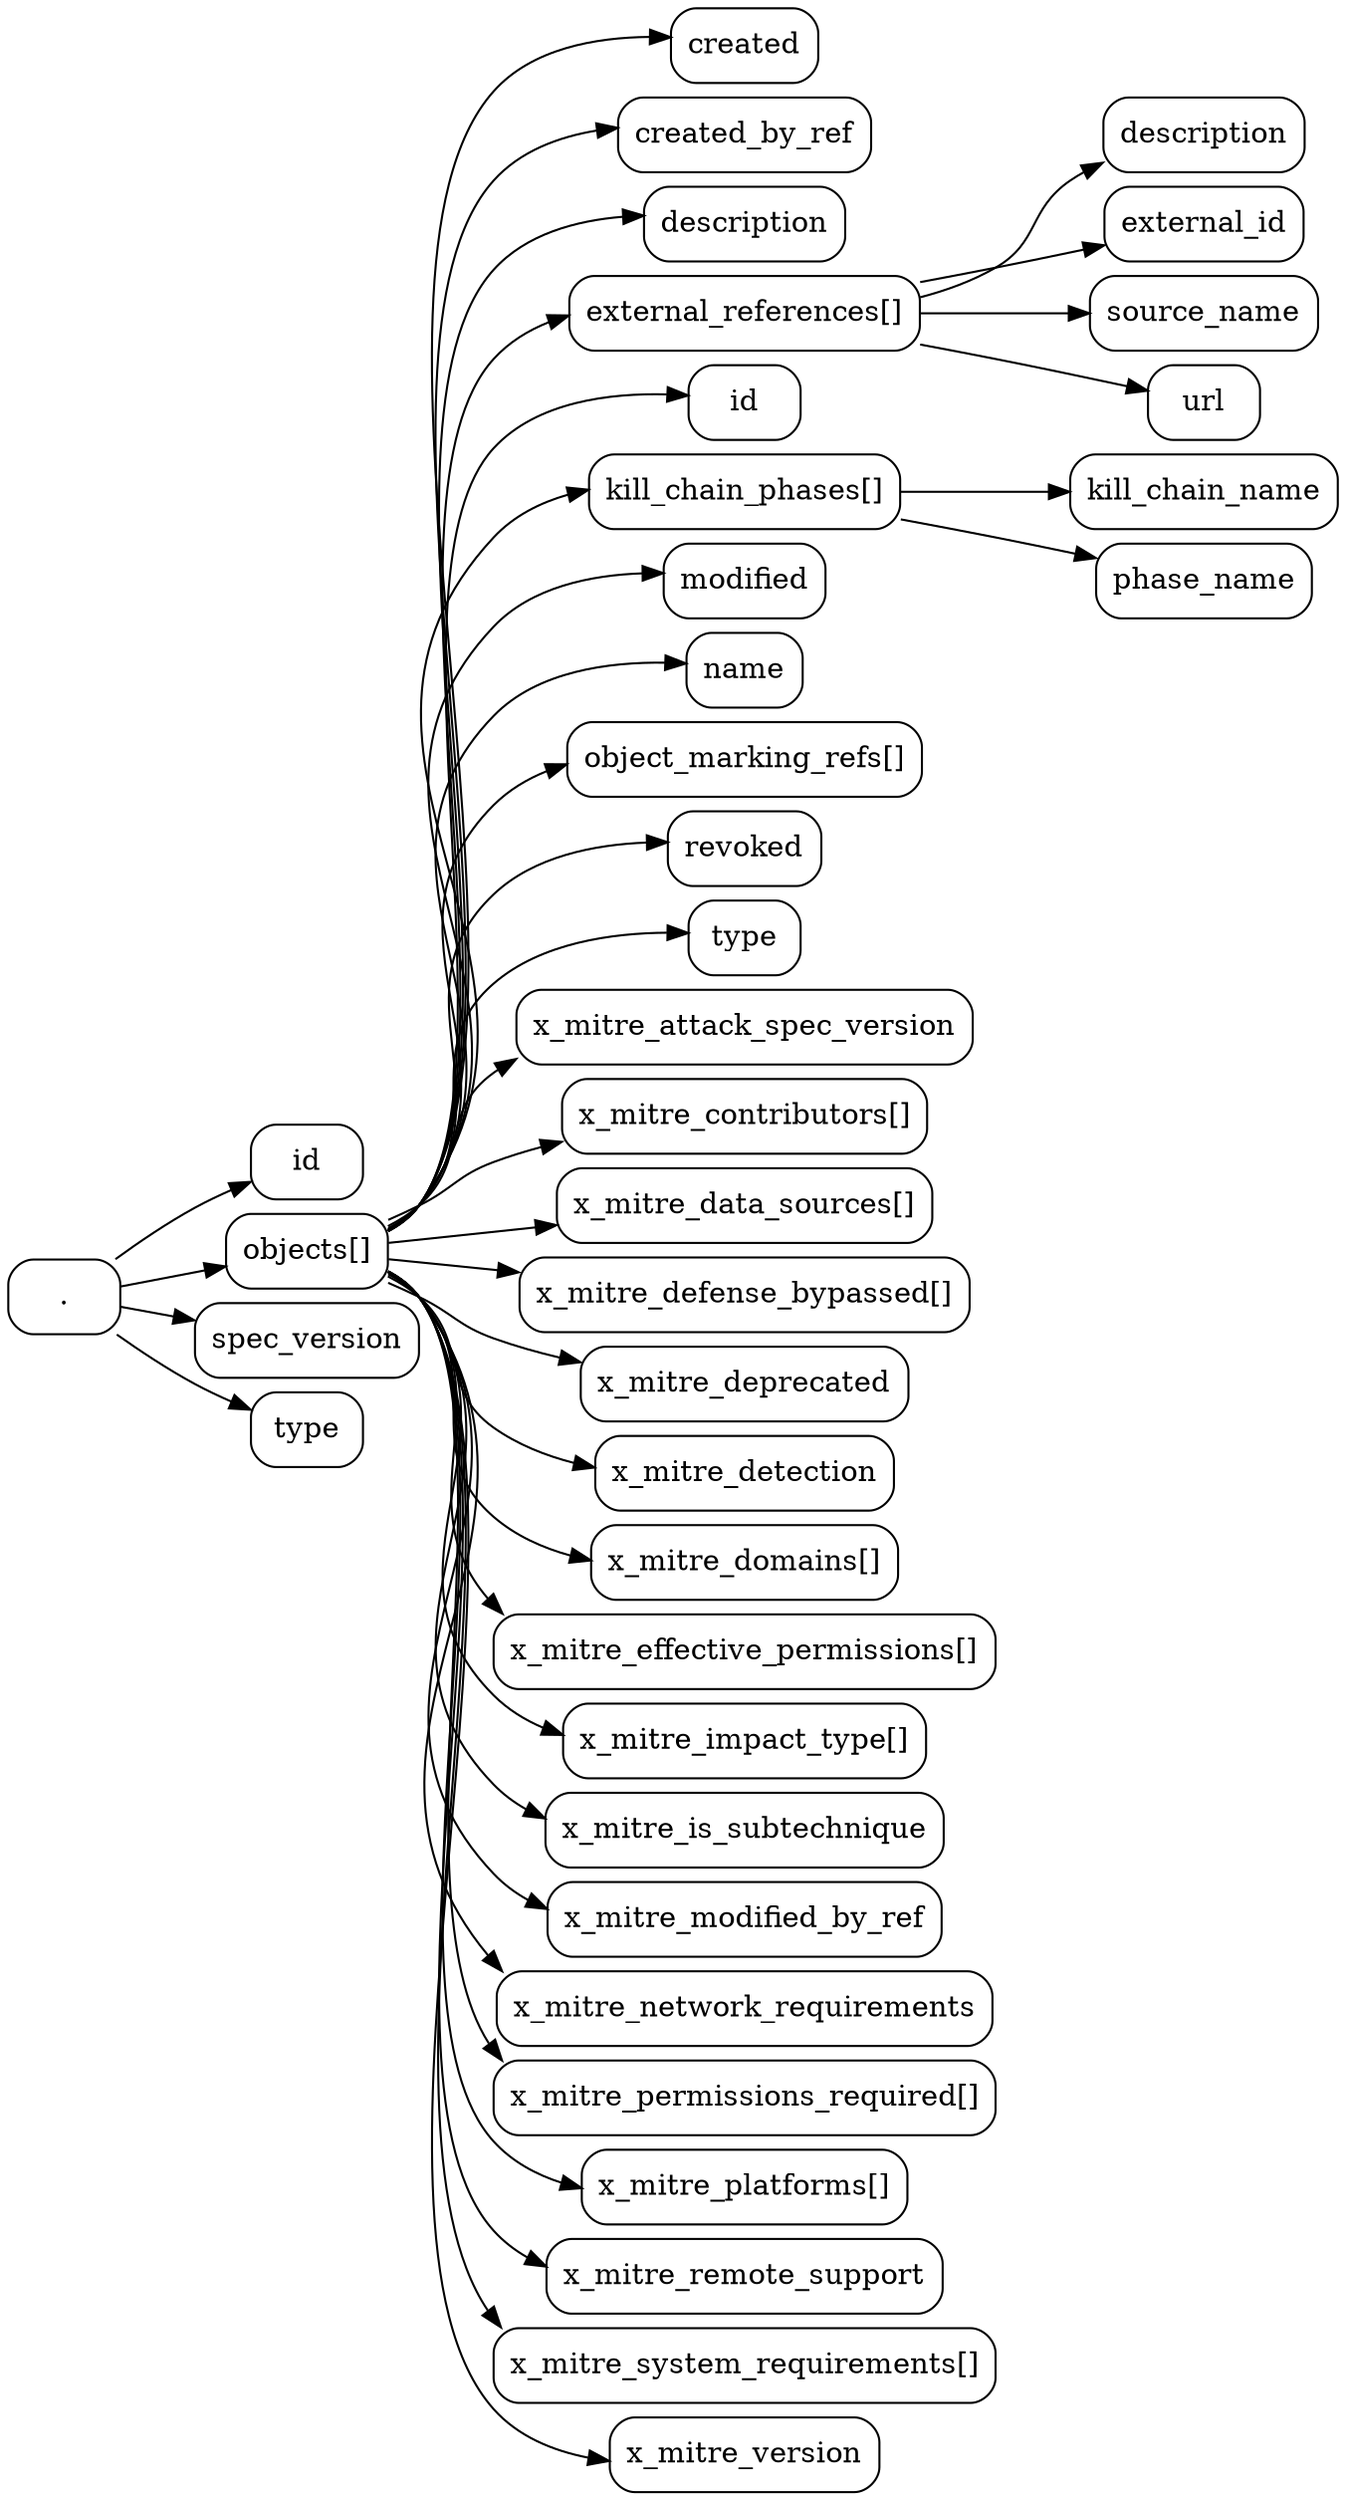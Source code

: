 digraph G {
    node [shape=box, style=rounded]
    layout=dot
    rankdir=LR
    splines=true
    ranksep=0.5
    nodesep=0.1

    "id"
    "."
    "objects[]"
    "objects[].created" [label="created"]
    "objects[].created_by_ref" [label="created_by_ref"]
    "objects[].description" [label="description"]
    "objects[].external_references[]" [label="external_references[]"]
    "objects[].external_references[].description" [label="description"]
    "objects[].external_references[].external_id" [label="external_id"]
    "objects[].external_references[].source_name" [label="source_name"]
    "objects[].external_references[].url" [label="url"]
    "objects[].id" [label="id"]
    "objects[].kill_chain_phases[]" [label="kill_chain_phases[]"]
    "objects[].kill_chain_phases[].kill_chain_name" [label="kill_chain_name"]
    "objects[].kill_chain_phases[].phase_name" [label="phase_name"]
    "objects[].modified" [label="modified"]
    "objects[].name" [label="name"]
    "objects[].object_marking_refs[]" [label="object_marking_refs[]"]
    "objects[].revoked" [label="revoked"]
    "objects[].type" [label="type"]
    "objects[].x_mitre_attack_spec_version" [label="x_mitre_attack_spec_version"]
    "objects[].x_mitre_contributors[]" [label="x_mitre_contributors[]"]
    "objects[].x_mitre_data_sources[]" [label="x_mitre_data_sources[]"]
    "objects[].x_mitre_defense_bypassed[]" [label="x_mitre_defense_bypassed[]"]
    "objects[].x_mitre_deprecated" [label="x_mitre_deprecated"]
    "objects[].x_mitre_detection" [label="x_mitre_detection"]
    "objects[].x_mitre_domains[]" [label="x_mitre_domains[]"]
    "objects[].x_mitre_effective_permissions[]" [label="x_mitre_effective_permissions[]"]
    "objects[].x_mitre_impact_type[]" [label="x_mitre_impact_type[]"]
    "objects[].x_mitre_is_subtechnique" [label="x_mitre_is_subtechnique"]
    "objects[].x_mitre_modified_by_ref" [label="x_mitre_modified_by_ref"]
    "objects[].x_mitre_network_requirements" [label="x_mitre_network_requirements"]
    "objects[].x_mitre_permissions_required[]" [label="x_mitre_permissions_required[]"]
    "objects[].x_mitre_platforms[]" [label="x_mitre_platforms[]"]
    "objects[].x_mitre_remote_support" [label="x_mitre_remote_support"]
    "objects[].x_mitre_system_requirements[]" [label="x_mitre_system_requirements[]"]
    "objects[].x_mitre_version" [label="x_mitre_version"]
    "spec_version"
    "type"

    "." -> "id"
    "." -> "objects[]"
    "." -> "spec_version"
    "." -> "type"
    "objects[]" -> "objects[].created"
    "objects[]" -> "objects[].created_by_ref"
    "objects[]" -> "objects[].description"
    "objects[]" -> "objects[].external_references[]"
    "objects[]" -> "objects[].id"
    "objects[]" -> "objects[].kill_chain_phases[]"
    "objects[]" -> "objects[].modified"
    "objects[]" -> "objects[].name"
    "objects[]" -> "objects[].object_marking_refs[]"
    "objects[]" -> "objects[].revoked"
    "objects[]" -> "objects[].type"
    "objects[]" -> "objects[].x_mitre_attack_spec_version"
    "objects[]" -> "objects[].x_mitre_contributors[]"
    "objects[]" -> "objects[].x_mitre_data_sources[]"
    "objects[]" -> "objects[].x_mitre_defense_bypassed[]"
    "objects[]" -> "objects[].x_mitre_deprecated"
    "objects[]" -> "objects[].x_mitre_detection"
    "objects[]" -> "objects[].x_mitre_domains[]"
    "objects[]" -> "objects[].x_mitre_effective_permissions[]"
    "objects[]" -> "objects[].x_mitre_impact_type[]"
    "objects[]" -> "objects[].x_mitre_is_subtechnique"
    "objects[]" -> "objects[].x_mitre_modified_by_ref"
    "objects[]" -> "objects[].x_mitre_network_requirements"
    "objects[]" -> "objects[].x_mitre_permissions_required[]"
    "objects[]" -> "objects[].x_mitre_platforms[]"
    "objects[]" -> "objects[].x_mitre_remote_support"
    "objects[]" -> "objects[].x_mitre_system_requirements[]"
    "objects[]" -> "objects[].x_mitre_version"
    "objects[].external_references[]" -> "objects[].external_references[].description"
    "objects[].external_references[]" -> "objects[].external_references[].external_id"
    "objects[].external_references[]" -> "objects[].external_references[].source_name"
    "objects[].external_references[]" -> "objects[].external_references[].url"
    "objects[].kill_chain_phases[]" -> "objects[].kill_chain_phases[].kill_chain_name"
    "objects[].kill_chain_phases[]" -> "objects[].kill_chain_phases[].phase_name"
}